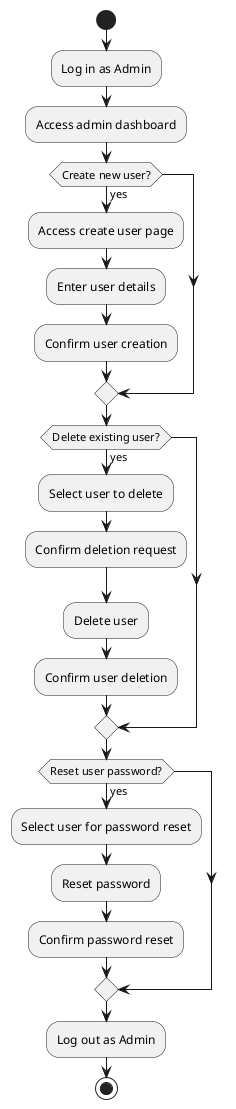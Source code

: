 @startuml
start
:Log in as Admin;
:Access admin dashboard;
if (Create new user?) then (yes)
  :Access create user page;
  :Enter user details;
  :Confirm user creation;
endif
if (Delete existing user?) then (yes)
  :Select user to delete;
  :Confirm deletion request;
  :Delete user;
  :Confirm user deletion;
endif
if (Reset user password?) then (yes)
  :Select user for password reset;
  :Reset password;
  :Confirm password reset;
endif
:Log out as Admin;
stop
@enduml